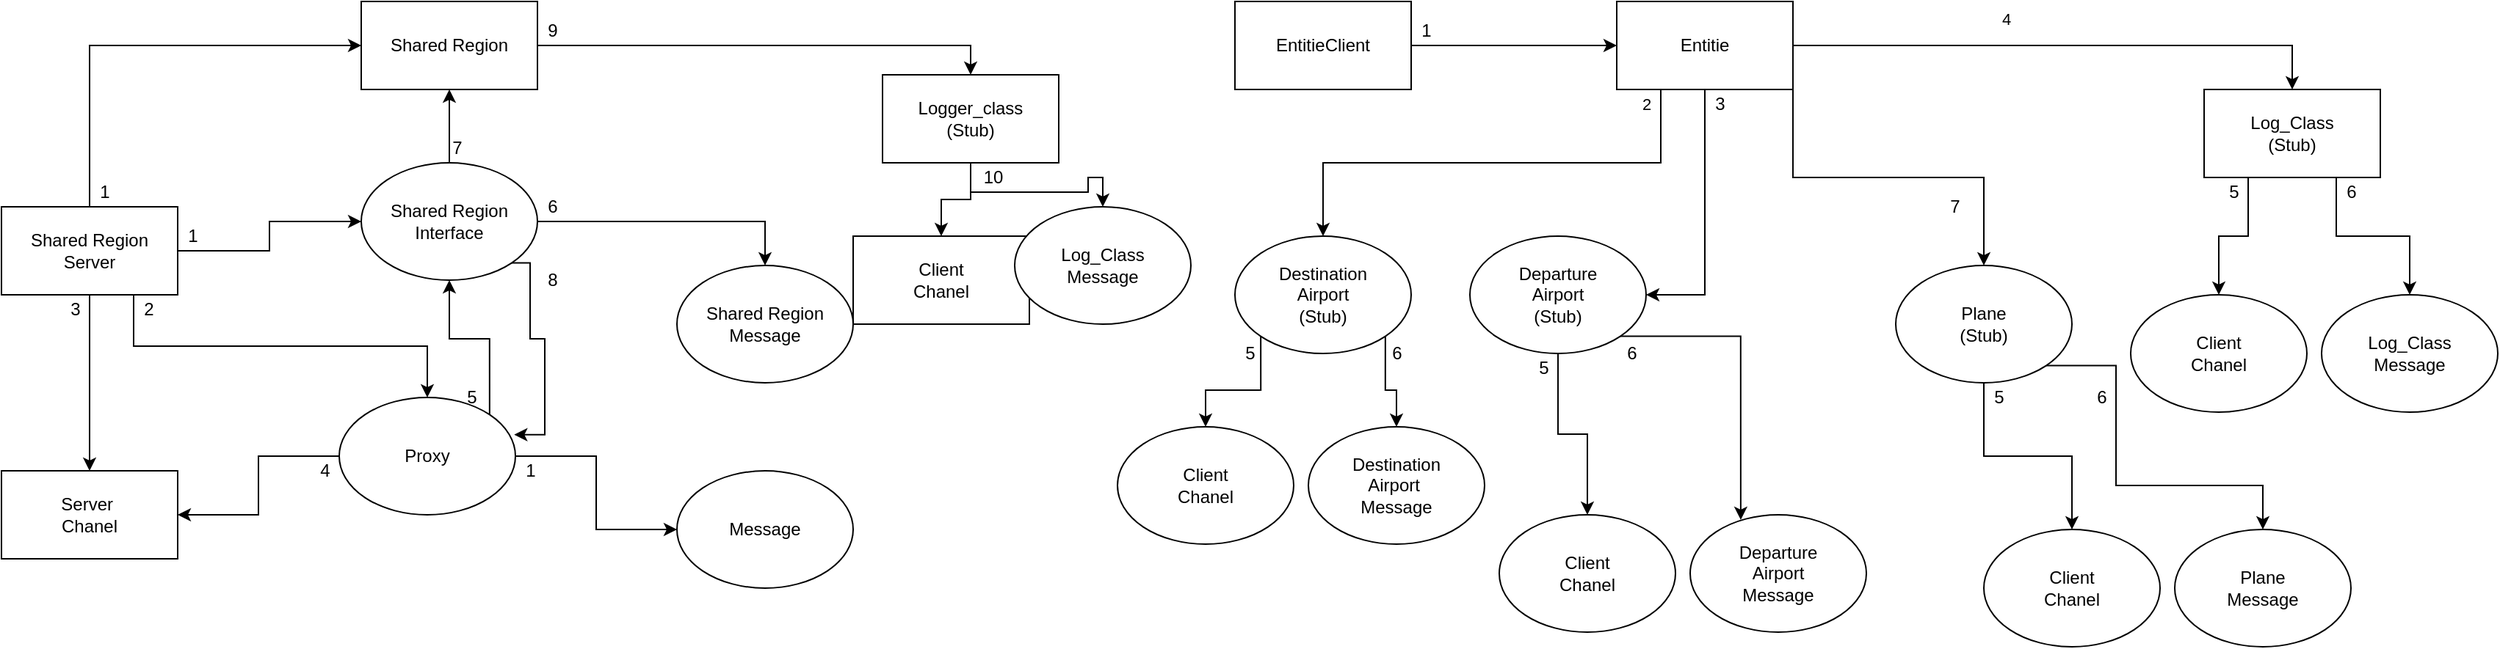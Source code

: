 <mxfile version="14.6.10" type="device"><diagram id="TacHLQmpscvLAtwPtsnR" name="Page-1"><mxGraphModel dx="1350" dy="804" grid="1" gridSize="10" guides="1" tooltips="1" connect="1" arrows="1" fold="1" page="1" pageScale="1" pageWidth="850" pageHeight="1100" math="0" shadow="0"><root><mxCell id="0"/><mxCell id="1" parent="0"/><mxCell id="Zynfb7a1rYclfVSBHS5z-6" style="edgeStyle=orthogonalEdgeStyle;rounded=0;orthogonalLoop=1;jettySize=auto;html=1;exitX=1;exitY=0.5;exitDx=0;exitDy=0;entryX=0;entryY=0.5;entryDx=0;entryDy=0;" parent="1" source="Zynfb7a1rYclfVSBHS5z-1" target="Zynfb7a1rYclfVSBHS5z-4" edge="1"><mxGeometry relative="1" as="geometry"/></mxCell><mxCell id="Zynfb7a1rYclfVSBHS5z-11" style="edgeStyle=orthogonalEdgeStyle;rounded=0;orthogonalLoop=1;jettySize=auto;html=1;exitX=0.5;exitY=1;exitDx=0;exitDy=0;entryX=0.5;entryY=0;entryDx=0;entryDy=0;" parent="1" source="Zynfb7a1rYclfVSBHS5z-1" target="Zynfb7a1rYclfVSBHS5z-3" edge="1"><mxGeometry relative="1" as="geometry"/></mxCell><mxCell id="Zynfb7a1rYclfVSBHS5z-15" style="edgeStyle=orthogonalEdgeStyle;rounded=0;orthogonalLoop=1;jettySize=auto;html=1;exitX=0.5;exitY=0;exitDx=0;exitDy=0;entryX=0;entryY=0.5;entryDx=0;entryDy=0;" parent="1" source="Zynfb7a1rYclfVSBHS5z-1" target="Zynfb7a1rYclfVSBHS5z-10" edge="1"><mxGeometry relative="1" as="geometry"/></mxCell><mxCell id="Zynfb7a1rYclfVSBHS5z-16" style="edgeStyle=orthogonalEdgeStyle;rounded=0;orthogonalLoop=1;jettySize=auto;html=1;exitX=0.75;exitY=1;exitDx=0;exitDy=0;entryX=0.5;entryY=0;entryDx=0;entryDy=0;" parent="1" source="Zynfb7a1rYclfVSBHS5z-1" target="Zynfb7a1rYclfVSBHS5z-9" edge="1"><mxGeometry relative="1" as="geometry"/></mxCell><mxCell id="Zynfb7a1rYclfVSBHS5z-1" value="Shared Region&lt;br&gt;Server" style="rounded=0;whiteSpace=wrap;html=1;" parent="1" vertex="1"><mxGeometry x="60" y="170" width="120" height="60" as="geometry"/></mxCell><mxCell id="Zynfb7a1rYclfVSBHS5z-20" style="edgeStyle=orthogonalEdgeStyle;rounded=0;orthogonalLoop=1;jettySize=auto;html=1;exitX=0.5;exitY=1;exitDx=0;exitDy=0;entryX=0.5;entryY=0;entryDx=0;entryDy=0;" parent="1" source="Zynfb7a1rYclfVSBHS5z-2" target="Zynfb7a1rYclfVSBHS5z-8" edge="1"><mxGeometry relative="1" as="geometry"/></mxCell><mxCell id="On9UxZRyjz_TvPr2O98E-2" style="edgeStyle=orthogonalEdgeStyle;rounded=0;orthogonalLoop=1;jettySize=auto;html=1;exitX=0.5;exitY=1;exitDx=0;exitDy=0;" edge="1" parent="1" source="Zynfb7a1rYclfVSBHS5z-2" target="On9UxZRyjz_TvPr2O98E-1"><mxGeometry relative="1" as="geometry"/></mxCell><mxCell id="Zynfb7a1rYclfVSBHS5z-2" value="&lt;div&gt;Logger_class&lt;/div&gt;&lt;div&gt;(Stub)&lt;/div&gt;" style="rounded=0;whiteSpace=wrap;html=1;" parent="1" vertex="1"><mxGeometry x="660" y="80" width="120" height="60" as="geometry"/></mxCell><mxCell id="Zynfb7a1rYclfVSBHS5z-3" value="Server&amp;nbsp;&lt;br&gt;Chanel" style="rounded=0;whiteSpace=wrap;html=1;" parent="1" vertex="1"><mxGeometry x="60" y="350" width="120" height="60" as="geometry"/></mxCell><mxCell id="Zynfb7a1rYclfVSBHS5z-14" style="edgeStyle=orthogonalEdgeStyle;rounded=0;orthogonalLoop=1;jettySize=auto;html=1;exitX=1;exitY=0.5;exitDx=0;exitDy=0;entryX=0.5;entryY=0;entryDx=0;entryDy=0;" parent="1" source="Zynfb7a1rYclfVSBHS5z-4" target="Zynfb7a1rYclfVSBHS5z-7" edge="1"><mxGeometry relative="1" as="geometry"/></mxCell><mxCell id="Zynfb7a1rYclfVSBHS5z-18" style="edgeStyle=orthogonalEdgeStyle;rounded=0;orthogonalLoop=1;jettySize=auto;html=1;exitX=1;exitY=1;exitDx=0;exitDy=0;entryX=0.993;entryY=0.317;entryDx=0;entryDy=0;entryPerimeter=0;" parent="1" source="Zynfb7a1rYclfVSBHS5z-4" target="Zynfb7a1rYclfVSBHS5z-9" edge="1"><mxGeometry relative="1" as="geometry"><Array as="points"><mxPoint x="420" y="208"/><mxPoint x="420" y="260"/><mxPoint x="430" y="260"/><mxPoint x="430" y="325"/></Array></mxGeometry></mxCell><mxCell id="Zynfb7a1rYclfVSBHS5z-28" style="edgeStyle=orthogonalEdgeStyle;rounded=0;orthogonalLoop=1;jettySize=auto;html=1;exitX=0.5;exitY=0;exitDx=0;exitDy=0;entryX=0.5;entryY=1;entryDx=0;entryDy=0;" parent="1" source="Zynfb7a1rYclfVSBHS5z-4" target="Zynfb7a1rYclfVSBHS5z-10" edge="1"><mxGeometry relative="1" as="geometry"/></mxCell><mxCell id="Zynfb7a1rYclfVSBHS5z-4" value="Shared Region&lt;br&gt;Interface" style="ellipse;whiteSpace=wrap;html=1;" parent="1" vertex="1"><mxGeometry x="305" y="140" width="120" height="80" as="geometry"/></mxCell><mxCell id="Zynfb7a1rYclfVSBHS5z-5" value="Message" style="ellipse;whiteSpace=wrap;html=1;" parent="1" vertex="1"><mxGeometry x="520" y="350" width="120" height="80" as="geometry"/></mxCell><mxCell id="Zynfb7a1rYclfVSBHS5z-7" value="Shared Region&lt;br&gt;Message" style="ellipse;whiteSpace=wrap;html=1;" parent="1" vertex="1"><mxGeometry x="520" y="210" width="120" height="80" as="geometry"/></mxCell><mxCell id="Zynfb7a1rYclfVSBHS5z-8" value="Client&lt;br&gt;Chanel" style="rounded=0;whiteSpace=wrap;html=1;" parent="1" vertex="1"><mxGeometry x="640" y="190" width="120" height="60" as="geometry"/></mxCell><mxCell id="Zynfb7a1rYclfVSBHS5z-13" style="edgeStyle=orthogonalEdgeStyle;rounded=0;orthogonalLoop=1;jettySize=auto;html=1;exitX=1;exitY=0.5;exitDx=0;exitDy=0;" parent="1" source="Zynfb7a1rYclfVSBHS5z-9" target="Zynfb7a1rYclfVSBHS5z-5" edge="1"><mxGeometry relative="1" as="geometry"/></mxCell><mxCell id="Zynfb7a1rYclfVSBHS5z-17" style="edgeStyle=orthogonalEdgeStyle;rounded=0;orthogonalLoop=1;jettySize=auto;html=1;exitX=1;exitY=0;exitDx=0;exitDy=0;" parent="1" source="Zynfb7a1rYclfVSBHS5z-9" target="Zynfb7a1rYclfVSBHS5z-4" edge="1"><mxGeometry relative="1" as="geometry"/></mxCell><mxCell id="Zynfb7a1rYclfVSBHS5z-36" style="edgeStyle=orthogonalEdgeStyle;rounded=0;orthogonalLoop=1;jettySize=auto;html=1;exitX=0;exitY=0.5;exitDx=0;exitDy=0;entryX=1;entryY=0.5;entryDx=0;entryDy=0;" parent="1" source="Zynfb7a1rYclfVSBHS5z-9" target="Zynfb7a1rYclfVSBHS5z-3" edge="1"><mxGeometry relative="1" as="geometry"/></mxCell><mxCell id="Zynfb7a1rYclfVSBHS5z-9" value="Proxy" style="ellipse;whiteSpace=wrap;html=1;" parent="1" vertex="1"><mxGeometry x="290" y="300" width="120" height="80" as="geometry"/></mxCell><mxCell id="Zynfb7a1rYclfVSBHS5z-19" style="edgeStyle=orthogonalEdgeStyle;rounded=0;orthogonalLoop=1;jettySize=auto;html=1;exitX=1;exitY=0.5;exitDx=0;exitDy=0;entryX=0.5;entryY=0;entryDx=0;entryDy=0;" parent="1" source="Zynfb7a1rYclfVSBHS5z-10" target="Zynfb7a1rYclfVSBHS5z-2" edge="1"><mxGeometry relative="1" as="geometry"/></mxCell><mxCell id="Zynfb7a1rYclfVSBHS5z-10" value="Shared Region" style="rounded=0;whiteSpace=wrap;html=1;" parent="1" vertex="1"><mxGeometry x="305" y="30" width="120" height="60" as="geometry"/></mxCell><mxCell id="Zynfb7a1rYclfVSBHS5z-21" value="1" style="text;html=1;align=center;verticalAlign=middle;resizable=0;points=[];autosize=1;strokeColor=none;" parent="1" vertex="1"><mxGeometry x="120" y="150" width="20" height="20" as="geometry"/></mxCell><mxCell id="Zynfb7a1rYclfVSBHS5z-22" value="1" style="text;html=1;align=center;verticalAlign=middle;resizable=0;points=[];autosize=1;strokeColor=none;" parent="1" vertex="1"><mxGeometry x="180" y="180" width="20" height="20" as="geometry"/></mxCell><mxCell id="Zynfb7a1rYclfVSBHS5z-23" value="2" style="text;html=1;align=center;verticalAlign=middle;resizable=0;points=[];autosize=1;strokeColor=none;" parent="1" vertex="1"><mxGeometry x="150" y="230" width="20" height="20" as="geometry"/></mxCell><mxCell id="Zynfb7a1rYclfVSBHS5z-24" value="3" style="text;html=1;align=center;verticalAlign=middle;resizable=0;points=[];autosize=1;strokeColor=none;" parent="1" vertex="1"><mxGeometry x="100" y="230" width="20" height="20" as="geometry"/></mxCell><mxCell id="Zynfb7a1rYclfVSBHS5z-25" value="4" style="text;html=1;align=center;verticalAlign=middle;resizable=0;points=[];autosize=1;strokeColor=none;" parent="1" vertex="1"><mxGeometry x="270" y="340" width="20" height="20" as="geometry"/></mxCell><mxCell id="Zynfb7a1rYclfVSBHS5z-26" value="1" style="text;html=1;align=center;verticalAlign=middle;resizable=0;points=[];autosize=1;strokeColor=none;" parent="1" vertex="1"><mxGeometry x="410" y="340" width="20" height="20" as="geometry"/></mxCell><mxCell id="Zynfb7a1rYclfVSBHS5z-27" value="6" style="text;html=1;align=center;verticalAlign=middle;resizable=0;points=[];autosize=1;strokeColor=none;" parent="1" vertex="1"><mxGeometry x="425" y="160" width="20" height="20" as="geometry"/></mxCell><mxCell id="Zynfb7a1rYclfVSBHS5z-29" value="7" style="text;html=1;align=center;verticalAlign=middle;resizable=0;points=[];autosize=1;strokeColor=none;" parent="1" vertex="1"><mxGeometry x="360" y="120" width="20" height="20" as="geometry"/></mxCell><mxCell id="Zynfb7a1rYclfVSBHS5z-30" value="5" style="text;html=1;align=center;verticalAlign=middle;resizable=0;points=[];autosize=1;strokeColor=none;" parent="1" vertex="1"><mxGeometry x="370" y="290" width="20" height="20" as="geometry"/></mxCell><mxCell id="Zynfb7a1rYclfVSBHS5z-31" value="8" style="text;html=1;align=center;verticalAlign=middle;resizable=0;points=[];autosize=1;strokeColor=none;" parent="1" vertex="1"><mxGeometry x="425" y="210" width="20" height="20" as="geometry"/></mxCell><mxCell id="Zynfb7a1rYclfVSBHS5z-32" value="9" style="text;html=1;align=center;verticalAlign=middle;resizable=0;points=[];autosize=1;strokeColor=none;" parent="1" vertex="1"><mxGeometry x="425" y="40" width="20" height="20" as="geometry"/></mxCell><mxCell id="Zynfb7a1rYclfVSBHS5z-33" value="10" style="text;html=1;align=center;verticalAlign=middle;resizable=0;points=[];autosize=1;strokeColor=none;" parent="1" vertex="1"><mxGeometry x="720" y="140" width="30" height="20" as="geometry"/></mxCell><mxCell id="Zynfb7a1rYclfVSBHS5z-47" style="edgeStyle=orthogonalEdgeStyle;rounded=0;orthogonalLoop=1;jettySize=auto;html=1;exitX=1;exitY=0.5;exitDx=0;exitDy=0;" parent="1" source="Zynfb7a1rYclfVSBHS5z-45" target="Zynfb7a1rYclfVSBHS5z-46" edge="1"><mxGeometry relative="1" as="geometry"/></mxCell><mxCell id="Zynfb7a1rYclfVSBHS5z-45" value="EntitieClient&lt;br&gt;" style="rounded=0;whiteSpace=wrap;html=1;" parent="1" vertex="1"><mxGeometry x="900" y="30" width="120" height="60" as="geometry"/></mxCell><mxCell id="Zynfb7a1rYclfVSBHS5z-52" style="edgeStyle=orthogonalEdgeStyle;rounded=0;orthogonalLoop=1;jettySize=auto;html=1;exitX=1;exitY=0.5;exitDx=0;exitDy=0;entryX=0.5;entryY=0;entryDx=0;entryDy=0;" parent="1" source="Zynfb7a1rYclfVSBHS5z-46" target="Zynfb7a1rYclfVSBHS5z-50" edge="1"><mxGeometry relative="1" as="geometry"/></mxCell><mxCell id="Zynfb7a1rYclfVSBHS5z-53" value="4" style="edgeLabel;html=1;align=center;verticalAlign=middle;resizable=0;points=[];" parent="Zynfb7a1rYclfVSBHS5z-52" vertex="1" connectable="0"><mxGeometry x="0.344" y="4" relative="1" as="geometry"><mxPoint x="-104" y="-14" as="offset"/></mxGeometry></mxCell><mxCell id="Zynfb7a1rYclfVSBHS5z-55" style="edgeStyle=orthogonalEdgeStyle;rounded=0;orthogonalLoop=1;jettySize=auto;html=1;exitX=0.5;exitY=1;exitDx=0;exitDy=0;entryX=1;entryY=0.5;entryDx=0;entryDy=0;" parent="1" source="Zynfb7a1rYclfVSBHS5z-46" target="Zynfb7a1rYclfVSBHS5z-48" edge="1"><mxGeometry relative="1" as="geometry"/></mxCell><mxCell id="Zynfb7a1rYclfVSBHS5z-57" style="edgeStyle=orthogonalEdgeStyle;rounded=0;orthogonalLoop=1;jettySize=auto;html=1;entryX=0.5;entryY=0;entryDx=0;entryDy=0;exitX=0.25;exitY=1;exitDx=0;exitDy=0;" parent="1" source="Zynfb7a1rYclfVSBHS5z-46" target="Zynfb7a1rYclfVSBHS5z-49" edge="1"><mxGeometry relative="1" as="geometry"><mxPoint x="1190" y="110" as="sourcePoint"/><Array as="points"><mxPoint x="1190" y="140"/><mxPoint x="960" y="140"/></Array></mxGeometry></mxCell><mxCell id="Zynfb7a1rYclfVSBHS5z-58" value="2" style="edgeLabel;html=1;align=center;verticalAlign=middle;resizable=0;points=[];" parent="Zynfb7a1rYclfVSBHS5z-57" vertex="1" connectable="0"><mxGeometry x="-0.474" y="-2" relative="1" as="geometry"><mxPoint x="27" y="-38" as="offset"/></mxGeometry></mxCell><mxCell id="Zynfb7a1rYclfVSBHS5z-85" style="edgeStyle=orthogonalEdgeStyle;rounded=0;orthogonalLoop=1;jettySize=auto;html=1;exitX=1;exitY=1;exitDx=0;exitDy=0;entryX=0.5;entryY=0;entryDx=0;entryDy=0;" parent="1" source="Zynfb7a1rYclfVSBHS5z-46" target="Zynfb7a1rYclfVSBHS5z-84" edge="1"><mxGeometry relative="1" as="geometry"/></mxCell><mxCell id="Zynfb7a1rYclfVSBHS5z-46" value="Entitie&lt;br&gt;" style="rounded=0;whiteSpace=wrap;html=1;" parent="1" vertex="1"><mxGeometry x="1160" y="30" width="120" height="60" as="geometry"/></mxCell><mxCell id="Zynfb7a1rYclfVSBHS5z-74" style="edgeStyle=orthogonalEdgeStyle;rounded=0;orthogonalLoop=1;jettySize=auto;html=1;exitX=0.5;exitY=1;exitDx=0;exitDy=0;" parent="1" source="Zynfb7a1rYclfVSBHS5z-48" target="Zynfb7a1rYclfVSBHS5z-73" edge="1"><mxGeometry relative="1" as="geometry"/></mxCell><mxCell id="Zynfb7a1rYclfVSBHS5z-75" style="edgeStyle=orthogonalEdgeStyle;rounded=0;orthogonalLoop=1;jettySize=auto;html=1;exitX=1;exitY=1;exitDx=0;exitDy=0;entryX=0.287;entryY=0.043;entryDx=0;entryDy=0;entryPerimeter=0;" parent="1" source="Zynfb7a1rYclfVSBHS5z-48" target="Zynfb7a1rYclfVSBHS5z-72" edge="1"><mxGeometry relative="1" as="geometry"/></mxCell><mxCell id="Zynfb7a1rYclfVSBHS5z-48" value="Departure&lt;br&gt;Airport&lt;br&gt;(Stub)" style="ellipse;whiteSpace=wrap;html=1;" parent="1" vertex="1"><mxGeometry x="1060" y="190" width="120" height="80" as="geometry"/></mxCell><mxCell id="Zynfb7a1rYclfVSBHS5z-66" style="edgeStyle=orthogonalEdgeStyle;rounded=0;orthogonalLoop=1;jettySize=auto;html=1;exitX=0;exitY=1;exitDx=0;exitDy=0;" parent="1" source="Zynfb7a1rYclfVSBHS5z-49" target="Zynfb7a1rYclfVSBHS5z-60" edge="1"><mxGeometry relative="1" as="geometry"/></mxCell><mxCell id="Zynfb7a1rYclfVSBHS5z-67" style="edgeStyle=orthogonalEdgeStyle;rounded=0;orthogonalLoop=1;jettySize=auto;html=1;exitX=1;exitY=1;exitDx=0;exitDy=0;entryX=0.5;entryY=0;entryDx=0;entryDy=0;" parent="1" source="Zynfb7a1rYclfVSBHS5z-49" target="Zynfb7a1rYclfVSBHS5z-61" edge="1"><mxGeometry relative="1" as="geometry"/></mxCell><mxCell id="Zynfb7a1rYclfVSBHS5z-49" value="Destination&lt;br&gt;Airport&lt;br&gt;(Stub)" style="ellipse;whiteSpace=wrap;html=1;" parent="1" vertex="1"><mxGeometry x="900" y="190" width="120" height="80" as="geometry"/></mxCell><mxCell id="Zynfb7a1rYclfVSBHS5z-76" style="edgeStyle=orthogonalEdgeStyle;rounded=0;orthogonalLoop=1;jettySize=auto;html=1;exitX=0.25;exitY=1;exitDx=0;exitDy=0;" parent="1" source="Zynfb7a1rYclfVSBHS5z-50" target="Zynfb7a1rYclfVSBHS5z-71" edge="1"><mxGeometry relative="1" as="geometry"/></mxCell><mxCell id="Zynfb7a1rYclfVSBHS5z-77" style="edgeStyle=orthogonalEdgeStyle;rounded=0;orthogonalLoop=1;jettySize=auto;html=1;exitX=0.75;exitY=1;exitDx=0;exitDy=0;" parent="1" source="Zynfb7a1rYclfVSBHS5z-50" target="Zynfb7a1rYclfVSBHS5z-70" edge="1"><mxGeometry relative="1" as="geometry"/></mxCell><mxCell id="Zynfb7a1rYclfVSBHS5z-50" value="Log_Class&lt;br&gt;(Stub)" style="rounded=0;whiteSpace=wrap;html=1;" parent="1" vertex="1"><mxGeometry x="1560" y="90" width="120" height="60" as="geometry"/></mxCell><mxCell id="Zynfb7a1rYclfVSBHS5z-51" value="1" style="text;html=1;align=center;verticalAlign=middle;resizable=0;points=[];autosize=1;strokeColor=none;" parent="1" vertex="1"><mxGeometry x="1020" y="40" width="20" height="20" as="geometry"/></mxCell><mxCell id="Zynfb7a1rYclfVSBHS5z-59" value="3" style="text;html=1;align=center;verticalAlign=middle;resizable=0;points=[];autosize=1;strokeColor=none;" parent="1" vertex="1"><mxGeometry x="1220" y="90" width="20" height="20" as="geometry"/></mxCell><mxCell id="Zynfb7a1rYclfVSBHS5z-60" value="Client&lt;br&gt;Chanel" style="ellipse;whiteSpace=wrap;html=1;" parent="1" vertex="1"><mxGeometry x="820" y="320" width="120" height="80" as="geometry"/></mxCell><mxCell id="Zynfb7a1rYclfVSBHS5z-61" value="Destination&lt;br&gt;Airport&amp;nbsp;&lt;br&gt;Message" style="ellipse;whiteSpace=wrap;html=1;" parent="1" vertex="1"><mxGeometry x="950" y="320" width="120" height="80" as="geometry"/></mxCell><mxCell id="Zynfb7a1rYclfVSBHS5z-68" value="5" style="text;html=1;align=center;verticalAlign=middle;resizable=0;points=[];autosize=1;strokeColor=none;" parent="1" vertex="1"><mxGeometry x="900" y="260" width="20" height="20" as="geometry"/></mxCell><mxCell id="Zynfb7a1rYclfVSBHS5z-69" value="6" style="text;html=1;align=center;verticalAlign=middle;resizable=0;points=[];autosize=1;strokeColor=none;" parent="1" vertex="1"><mxGeometry x="1000" y="260" width="20" height="20" as="geometry"/></mxCell><mxCell id="Zynfb7a1rYclfVSBHS5z-70" value="Log_Class&lt;br&gt;Message" style="ellipse;whiteSpace=wrap;html=1;" parent="1" vertex="1"><mxGeometry x="1640" y="230" width="120" height="80" as="geometry"/></mxCell><mxCell id="Zynfb7a1rYclfVSBHS5z-71" value="Client&lt;br&gt;Chanel" style="ellipse;whiteSpace=wrap;html=1;" parent="1" vertex="1"><mxGeometry x="1510" y="230" width="120" height="80" as="geometry"/></mxCell><mxCell id="Zynfb7a1rYclfVSBHS5z-72" value="Departure&lt;br&gt;Airport&lt;br&gt;Message" style="ellipse;whiteSpace=wrap;html=1;" parent="1" vertex="1"><mxGeometry x="1210" y="380" width="120" height="80" as="geometry"/></mxCell><mxCell id="Zynfb7a1rYclfVSBHS5z-73" value="Client&lt;br&gt;Chanel" style="ellipse;whiteSpace=wrap;html=1;" parent="1" vertex="1"><mxGeometry x="1080" y="380" width="120" height="80" as="geometry"/></mxCell><mxCell id="Zynfb7a1rYclfVSBHS5z-78" value="5" style="text;html=1;align=center;verticalAlign=middle;resizable=0;points=[];autosize=1;strokeColor=none;" parent="1" vertex="1"><mxGeometry x="1100" y="270" width="20" height="20" as="geometry"/></mxCell><mxCell id="Zynfb7a1rYclfVSBHS5z-79" value="6" style="text;html=1;align=center;verticalAlign=middle;resizable=0;points=[];autosize=1;strokeColor=none;" parent="1" vertex="1"><mxGeometry x="1160" y="260" width="20" height="20" as="geometry"/></mxCell><mxCell id="Zynfb7a1rYclfVSBHS5z-80" value="5" style="text;html=1;align=center;verticalAlign=middle;resizable=0;points=[];autosize=1;strokeColor=none;" parent="1" vertex="1"><mxGeometry x="1570" y="150" width="20" height="20" as="geometry"/></mxCell><mxCell id="Zynfb7a1rYclfVSBHS5z-82" value="6" style="text;html=1;align=center;verticalAlign=middle;resizable=0;points=[];autosize=1;strokeColor=none;" parent="1" vertex="1"><mxGeometry x="1650" y="150" width="20" height="20" as="geometry"/></mxCell><mxCell id="Zynfb7a1rYclfVSBHS5z-89" style="edgeStyle=orthogonalEdgeStyle;rounded=0;orthogonalLoop=1;jettySize=auto;html=1;exitX=0.5;exitY=1;exitDx=0;exitDy=0;entryX=0.5;entryY=0;entryDx=0;entryDy=0;" parent="1" source="Zynfb7a1rYclfVSBHS5z-84" target="Zynfb7a1rYclfVSBHS5z-87" edge="1"><mxGeometry relative="1" as="geometry"/></mxCell><mxCell id="Zynfb7a1rYclfVSBHS5z-91" style="edgeStyle=orthogonalEdgeStyle;rounded=0;orthogonalLoop=1;jettySize=auto;html=1;exitX=1;exitY=1;exitDx=0;exitDy=0;" parent="1" source="Zynfb7a1rYclfVSBHS5z-84" target="Zynfb7a1rYclfVSBHS5z-88" edge="1"><mxGeometry relative="1" as="geometry"><Array as="points"><mxPoint x="1500" y="278"/><mxPoint x="1500" y="360"/><mxPoint x="1600" y="360"/></Array></mxGeometry></mxCell><mxCell id="Zynfb7a1rYclfVSBHS5z-84" value="Plane&lt;br&gt;(Stub)" style="ellipse;whiteSpace=wrap;html=1;" parent="1" vertex="1"><mxGeometry x="1350" y="210" width="120" height="80" as="geometry"/></mxCell><mxCell id="Zynfb7a1rYclfVSBHS5z-86" value="7" style="text;html=1;align=center;verticalAlign=middle;resizable=0;points=[];autosize=1;strokeColor=none;" parent="1" vertex="1"><mxGeometry x="1380" y="160" width="20" height="20" as="geometry"/></mxCell><mxCell id="Zynfb7a1rYclfVSBHS5z-87" value="Client&lt;br&gt;Chanel" style="ellipse;whiteSpace=wrap;html=1;" parent="1" vertex="1"><mxGeometry x="1410" y="390" width="120" height="80" as="geometry"/></mxCell><mxCell id="Zynfb7a1rYclfVSBHS5z-88" value="Plane&lt;br&gt;Message" style="ellipse;whiteSpace=wrap;html=1;" parent="1" vertex="1"><mxGeometry x="1540" y="390" width="120" height="80" as="geometry"/></mxCell><mxCell id="Zynfb7a1rYclfVSBHS5z-90" value="5" style="text;html=1;align=center;verticalAlign=middle;resizable=0;points=[];autosize=1;strokeColor=none;" parent="1" vertex="1"><mxGeometry x="1410" y="290" width="20" height="20" as="geometry"/></mxCell><mxCell id="Zynfb7a1rYclfVSBHS5z-92" value="6" style="text;html=1;align=center;verticalAlign=middle;resizable=0;points=[];autosize=1;strokeColor=none;" parent="1" vertex="1"><mxGeometry x="1480" y="290" width="20" height="20" as="geometry"/></mxCell><mxCell id="On9UxZRyjz_TvPr2O98E-1" value="Log_Class&lt;br&gt;Message" style="ellipse;whiteSpace=wrap;html=1;" vertex="1" parent="1"><mxGeometry x="750" y="170" width="120" height="80" as="geometry"/></mxCell></root></mxGraphModel></diagram></mxfile>
